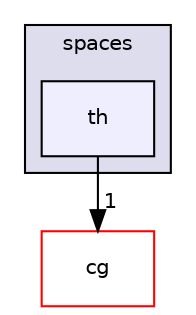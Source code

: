digraph "th" {
  compound=true
  node [ fontsize="10", fontname="Helvetica"];
  edge [ labelfontsize="10", labelfontname="Helvetica"];
  subgraph clusterdir_c10f7938b13dcbddf851adbb235e7250 {
    graph [ bgcolor="#ddddee", pencolor="black", label="spaces" fontname="Helvetica", fontsize="10", URL="dir_c10f7938b13dcbddf851adbb235e7250.html"]
  dir_5554da2e65c51f2e76fe65f556dfcfbf [shape=box, label="th", style="filled", fillcolor="#eeeeff", pencolor="black", URL="dir_5554da2e65c51f2e76fe65f556dfcfbf.html"];
  }
  dir_74593955b6c8233cbf9c2d7349ed4c8a [shape=box label="cg" fillcolor="white" style="filled" color="red" URL="dir_74593955b6c8233cbf9c2d7349ed4c8a.html"];
  dir_5554da2e65c51f2e76fe65f556dfcfbf->dir_74593955b6c8233cbf9c2d7349ed4c8a [headlabel="1", labeldistance=1.5 headhref="dir_000033_000008.html"];
}
